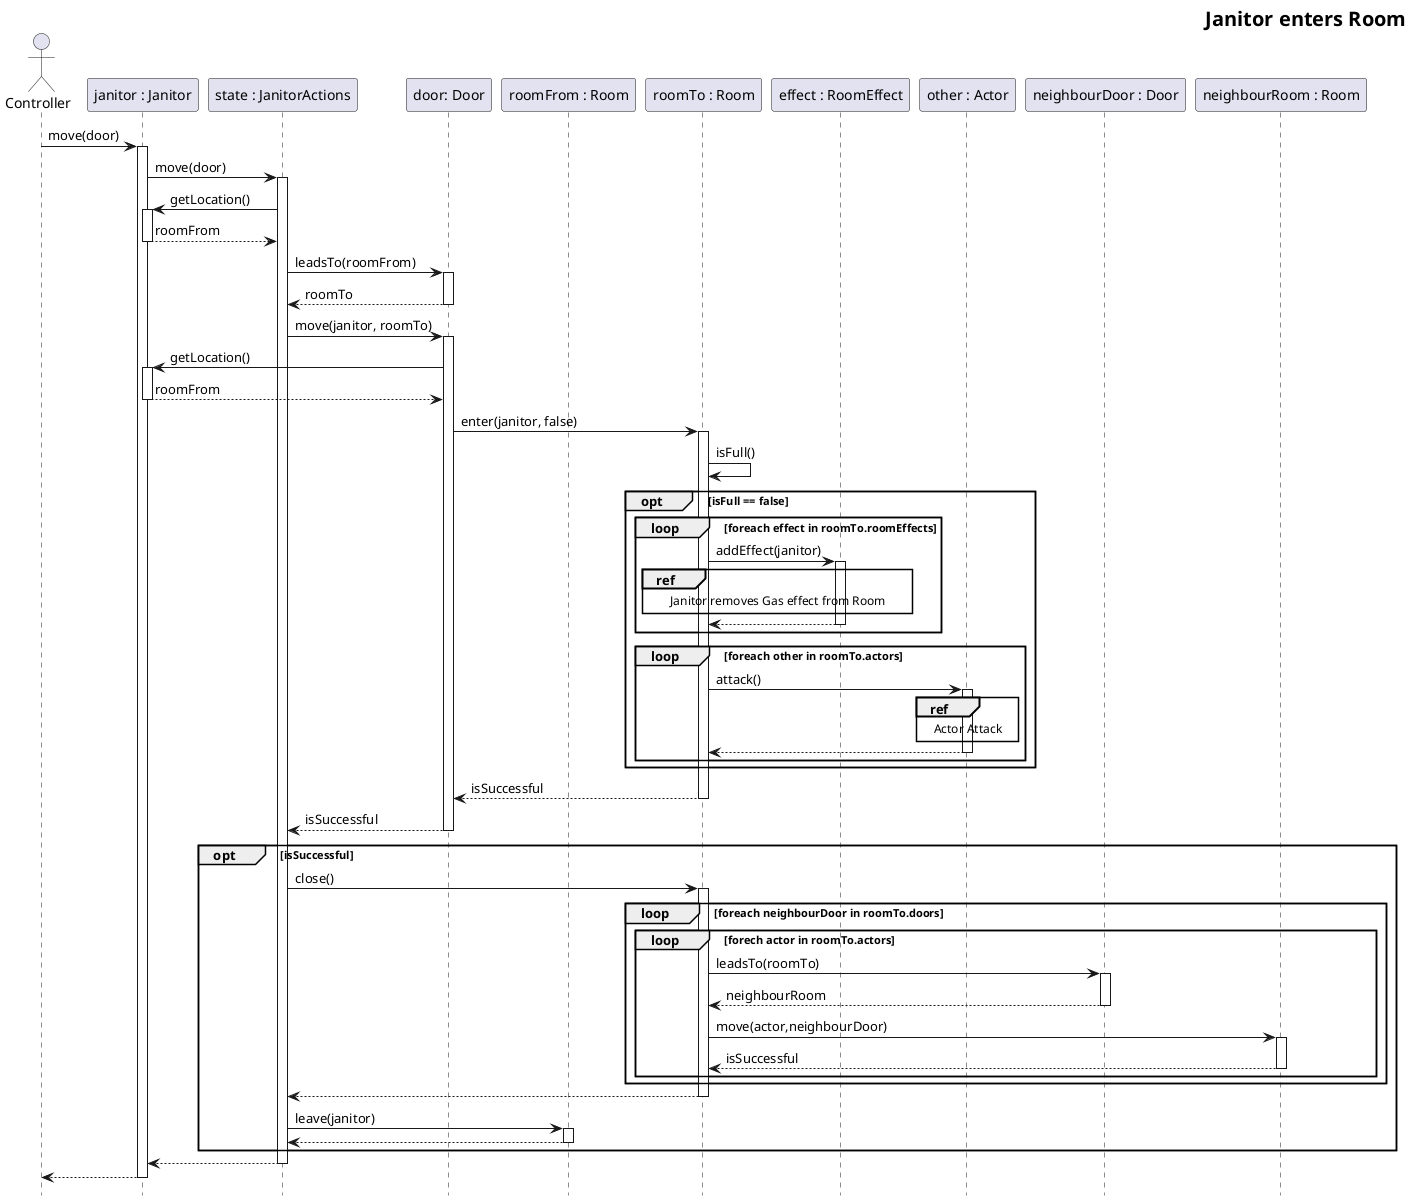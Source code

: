 @startuml JanitorEnters
skinparam headerFontSize 20
skinparam HeaderFontColor #000000
skinparam HeaderFontStyle bold
header Janitor enters Room

hide footbox

actor C as "Controller"
participant J as "janitor : Janitor"
participant S as "state : JanitorActions"
participant D as "door: Door"
participant R1 as "roomFrom : Room"
participant R2 as "roomTo : Room"
participant E as "effect : RoomEffect"
participant O as "other : Actor"
participant ND as "neighbourDoor : Door"
participant NR as "neighbourRoom : Room"

C -> J ++: move(door)
J -> S ++: move(door)
S -> J ++: getLocation()
return roomFrom
S -> D ++: leadsTo(roomFrom)
return roomTo
S -> D ++: move(janitor, roomTo)
D -> J ++: getLocation()
return roomFrom
D -> R2 ++: enter(janitor, false)
R2 -> R2 : isFull()

opt isFull == false
    loop foreach effect in roomTo.roomEffects
        R2 -> E ++: addEffect(janitor)
            ref over R2,E
                Janitor removes Gas effect from Room
            end ref
        return

    end

    loop foreach other in roomTo.actors
        R2 -> O ++ : attack()

        ref over O
            Actor Attack
        end ref
        return
    end
end


return isSuccessful
return isSuccessful

opt isSuccessful
    S -> R2 ++: close()

        loop foreach neighbourDoor in roomTo.doors
            loop forech actor in roomTo.actors
                R2 -> ND ++: leadsTo(roomTo)
                return neighbourRoom
                R2 -> NR ++: move(actor,neighbourDoor)
                return isSuccessful
            end
        end
    return

    S -> R1 ++: leave(janitor)
    return
end

return
return

@enduml

